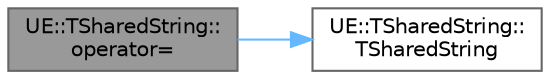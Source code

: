 digraph "UE::TSharedString::operator="
{
 // INTERACTIVE_SVG=YES
 // LATEX_PDF_SIZE
  bgcolor="transparent";
  edge [fontname=Helvetica,fontsize=10,labelfontname=Helvetica,labelfontsize=10];
  node [fontname=Helvetica,fontsize=10,shape=box,height=0.2,width=0.4];
  rankdir="LR";
  Node1 [id="Node000001",label="UE::TSharedString::\loperator=",height=0.2,width=0.4,color="gray40", fillcolor="grey60", style="filled", fontcolor="black",tooltip="Allocates a copy of the string and assigns this as a reference to it."];
  Node1 -> Node2 [id="edge1_Node000001_Node000002",color="steelblue1",style="solid",tooltip=" "];
  Node2 [id="Node000002",label="UE::TSharedString::\lTSharedString",height=0.2,width=0.4,color="grey40", fillcolor="white", style="filled",URL="$d6/d0c/classUE_1_1TSharedString.html#a6eb7f72716ff92852285bddabcb69785",tooltip=" "];
}
